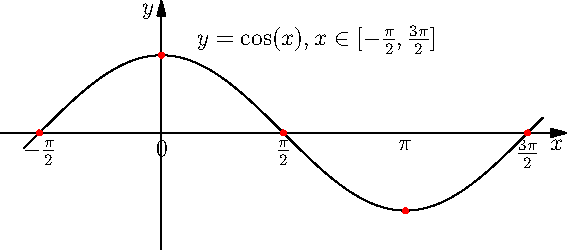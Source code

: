 size(10cm,10cm);
import graph; 

xaxis("$x$",-pi/2-0.5,pi*3/2+0.5,Arrow);
yaxis("$y$",-1.5,1.7,Arrow);

draw(graph(cos,-pi/2-0.2,3*pi/2+0.2,operator ..));
label("$y=\cos(x),x\in [-\frac{\pi}{2},\frac{3\pi}{2}]$",(2,1.2));
for(int i=-1;i<=3;++i){
  string s="$";
  if( i<0) s+="-";
  if (abs(i)==1) s+= "\frac{\pi}{2}$"; 
  else if (abs(i)==2) s+= "\pi$";
  else if (i==0) s+="0$";
  else s+=format("\frac{{%d}\pi}{2}$",i); 
  label(s,(pi*i/2,0),S);
  dot((pi*i/2,cos(pi*i/2)),red);

}